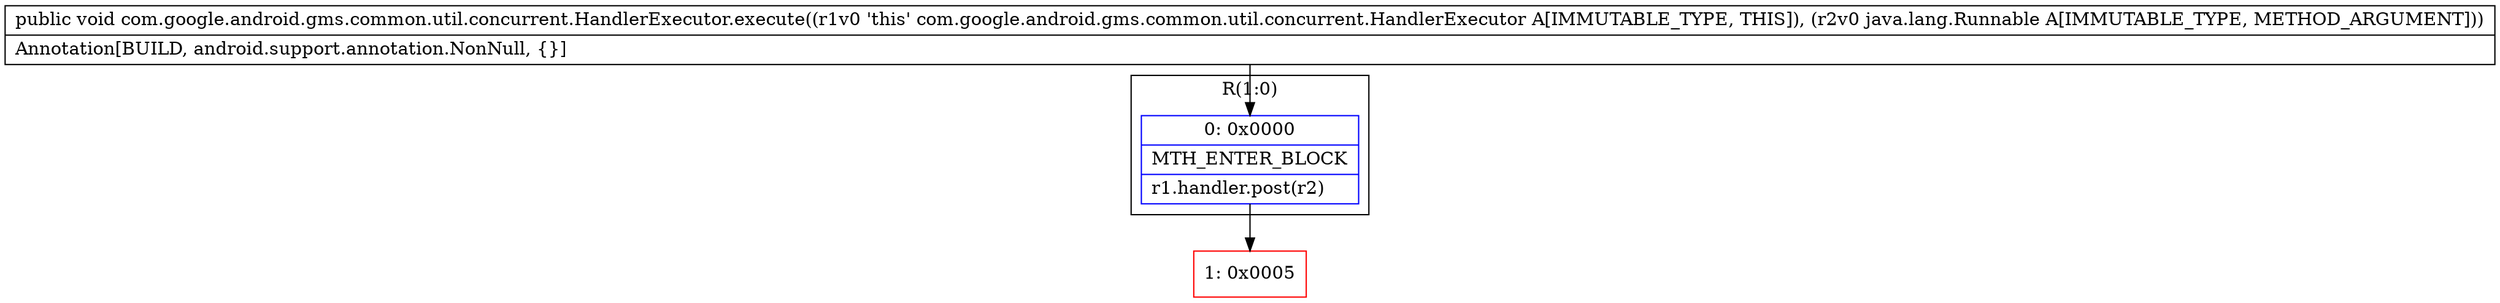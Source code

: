 digraph "CFG forcom.google.android.gms.common.util.concurrent.HandlerExecutor.execute(Ljava\/lang\/Runnable;)V" {
subgraph cluster_Region_233818071 {
label = "R(1:0)";
node [shape=record,color=blue];
Node_0 [shape=record,label="{0\:\ 0x0000|MTH_ENTER_BLOCK\l|r1.handler.post(r2)\l}"];
}
Node_1 [shape=record,color=red,label="{1\:\ 0x0005}"];
MethodNode[shape=record,label="{public void com.google.android.gms.common.util.concurrent.HandlerExecutor.execute((r1v0 'this' com.google.android.gms.common.util.concurrent.HandlerExecutor A[IMMUTABLE_TYPE, THIS]), (r2v0 java.lang.Runnable A[IMMUTABLE_TYPE, METHOD_ARGUMENT]))  | Annotation[BUILD, android.support.annotation.NonNull, \{\}]\l}"];
MethodNode -> Node_0;
Node_0 -> Node_1;
}

